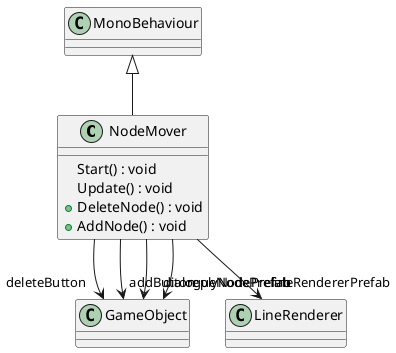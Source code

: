 @startuml
class NodeMover {
    Start() : void
    Update() : void
    + DeleteNode() : void
    + AddNode() : void
}
MonoBehaviour <|-- NodeMover
NodeMover --> "deleteButton" GameObject
NodeMover --> "addButton" GameObject
NodeMover --> "dialogueNodePrefab" GameObject
NodeMover --> "replyNodePrefab" GameObject
NodeMover --> "lineRendererPrefab" LineRenderer
@enduml
